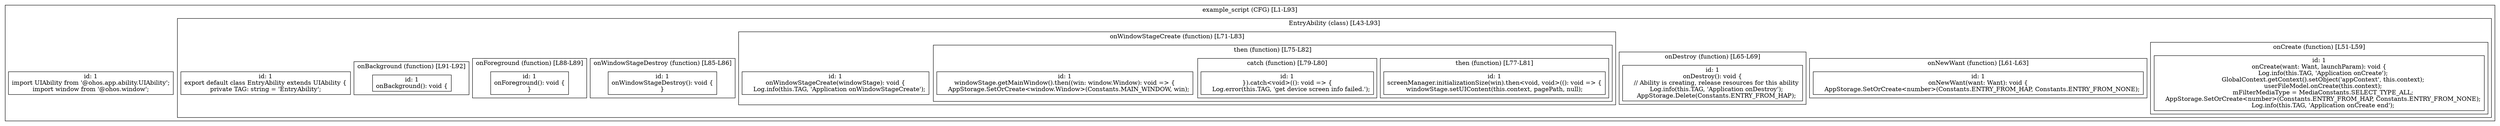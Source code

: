 digraph "16.ts" {
  subgraph "cluster_1" {
    label="example_script (CFG) [L1-L93]";
    node_1_1 [label="id: 1\nimport UIAbility from '@ohos.app.ability.UIAbility';
import window from '@ohos.window';", shape=box];
  subgraph "cluster_2" {
    label="EntryAbility (class) [L43-L93]";
    node_2_1 [label="id: 1\nexport default class EntryAbility extends UIAbility {
private TAG: string = 'EntryAbility';", shape=box];
  subgraph "cluster_3" {
    label="onCreate (function) [L51-L59]";
    node_3_1 [label="id: 1\nonCreate(want: Want, launchParam): void {
    Log.info(this.TAG, 'Application onCreate');
    GlobalContext.getContext().setObject('appContext', this.context);
    userFileModel.onCreate(this.context);
    mFilterMediaType = MediaConstants.SELECT_TYPE_ALL;
    AppStorage.SetOrCreate<number>(Constants.ENTRY_FROM_HAP, Constants.ENTRY_FROM_NONE);
    Log.info(this.TAG, 'Application onCreate end');", shape=box];
  }
  subgraph "cluster_4" {
    label="onNewWant (function) [L61-L63]";
    node_4_1 [label="id: 1\nonNewWant(want: Want): void {
    AppStorage.SetOrCreate<number>(Constants.ENTRY_FROM_HAP, Constants.ENTRY_FROM_NONE);", shape=box];
  }
  subgraph "cluster_5" {
    label="onDestroy (function) [L65-L69]";
    node_5_1 [label="id: 1\nonDestroy(): void {
    // Ability is creating, release resources for this ability
    Log.info(this.TAG, 'Application onDestroy');
    AppStorage.Delete(Constants.ENTRY_FROM_HAP);", shape=box];
  }
  subgraph "cluster_6" {
    label="onWindowStageCreate (function) [L71-L83]";
    node_6_1 [label="id: 1\nonWindowStageCreate(windowStage): void {
    Log.info(this.TAG, 'Application onWindowStageCreate');", shape=box];
  subgraph "cluster_7" {
    label="then (function) [L75-L82]";
    node_7_1 [label="id: 1\nwindowStage.getMainWindow().then((win: window.Window): void => {
    AppStorage.SetOrCreate<window.Window>(Constants.MAIN_WINDOW, win);", shape=box];
  subgraph "cluster_8" {
    label="then (function) [L77-L81]";
    node_8_1 [label="id: 1\nscreenManager.initializationSize(win).then<void, void>((): void => {
windowStage.setUIContent(this.context, pagePath, null);", shape=box];
  }
  subgraph "cluster_9" {
    label="catch (function) [L79-L80]";
    node_9_1 [label="id: 1\n}).catch<void>((): void => {
    Log.error(this.TAG, 'get device screen info failed.');", shape=box];
  }
  }
  }
  subgraph "cluster_10" {
    label="onWindowStageDestroy (function) [L85-L86]";
    node_10_1 [label="id: 1\nonWindowStageDestroy(): void {
}", shape=box];
  }
  subgraph "cluster_11" {
    label="onForeground (function) [L88-L89]";
    node_11_1 [label="id: 1\nonForeground(): void {
}", shape=box];
  }
  subgraph "cluster_12" {
    label="onBackground (function) [L91-L92]";
    node_12_1 [label="id: 1\nonBackground(): void {", shape=box];
  }
  }
  }
}